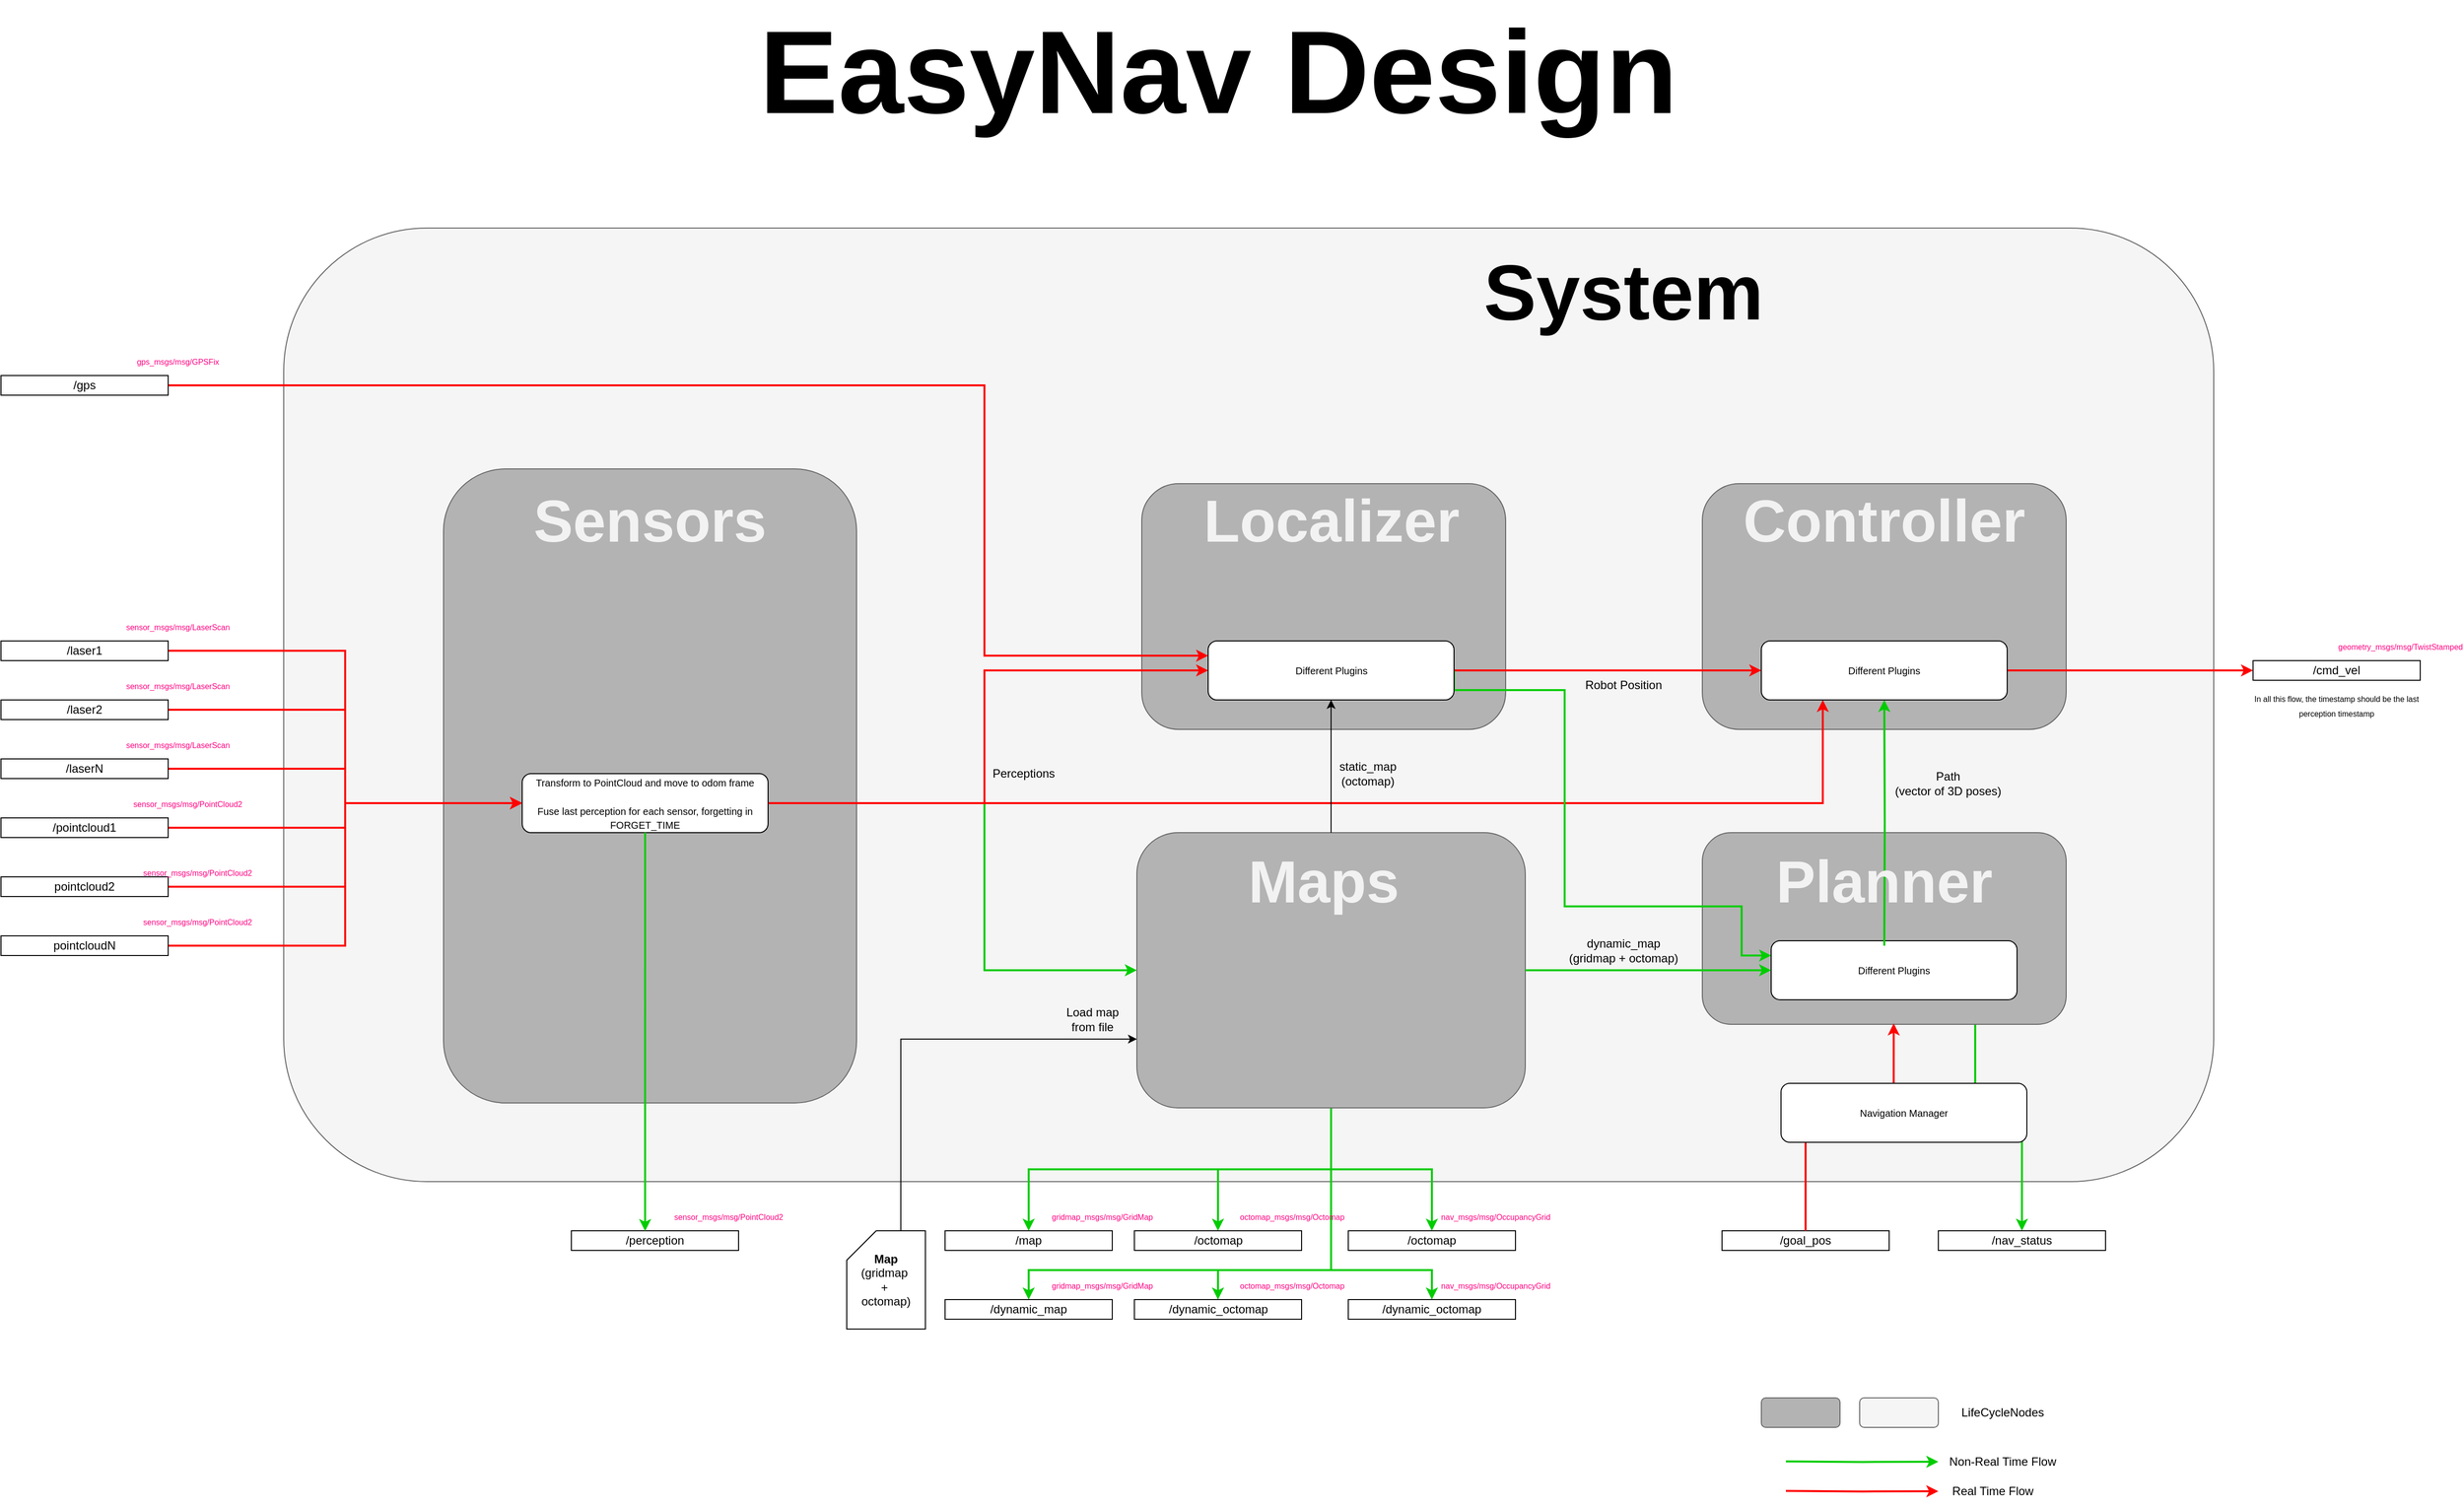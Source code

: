 <mxfile version="26.2.12">
  <diagram name="Página-1" id="Vf7MQ8eqKuZS4rFmE3tv">
    <mxGraphModel dx="16962" dy="713" grid="1" gridSize="10" guides="1" tooltips="1" connect="1" arrows="1" fold="1" page="1" pageScale="1" pageWidth="15747" pageHeight="3936" math="0" shadow="0">
      <root>
        <mxCell id="0" />
        <mxCell id="1" parent="0" />
        <mxCell id="nzhWjdTmJcc4I-omqJUV-1" value="&lt;font style=&quot;font-size: 120px;&quot;&gt;&lt;b&gt;EasyNav Design&lt;/b&gt;&lt;/font&gt;" style="text;html=1;align=center;verticalAlign=middle;whiteSpace=wrap;rounded=0;" vertex="1" parent="1">
          <mxGeometry x="217.5" y="80" width="1320" height="140" as="geometry" />
        </mxCell>
        <mxCell id="nzhWjdTmJcc4I-omqJUV-2" value="" style="rounded=1;whiteSpace=wrap;html=1;fillColor=#f5f5f5;strokeColor=#666666;fontColor=#333333;" vertex="1" parent="1">
          <mxGeometry x="-72.5" y="310" width="1962.5" height="970" as="geometry" />
        </mxCell>
        <mxCell id="nzhWjdTmJcc4I-omqJUV-3" value="&lt;font style=&quot;font-size: 80px;&quot;&gt;&lt;b&gt;System&lt;/b&gt;&lt;/font&gt;" style="text;html=1;align=center;verticalAlign=middle;whiteSpace=wrap;rounded=0;" vertex="1" parent="1">
          <mxGeometry x="1180" y="340" width="220" height="70" as="geometry" />
        </mxCell>
        <mxCell id="nzhWjdTmJcc4I-omqJUV-4" value="" style="rounded=1;whiteSpace=wrap;html=1;fillColor=#B3B3B3;strokeColor=#666666;fontColor=#333333;" vertex="1" parent="1">
          <mxGeometry x="90" y="555" width="420" height="645" as="geometry" />
        </mxCell>
        <mxCell id="nzhWjdTmJcc4I-omqJUV-5" value="&lt;font style=&quot;font-size: 60px; color: rgb(242, 242, 242);&quot;&gt;&lt;b&gt;Sensors&lt;/b&gt;&lt;/font&gt;" style="text;html=1;align=center;verticalAlign=middle;whiteSpace=wrap;rounded=0;" vertex="1" parent="1">
          <mxGeometry x="190" y="572.5" width="220" height="70" as="geometry" />
        </mxCell>
        <mxCell id="nzhWjdTmJcc4I-omqJUV-82" style="edgeStyle=orthogonalEdgeStyle;rounded=0;orthogonalLoop=1;jettySize=auto;html=1;exitX=0.5;exitY=1;exitDx=0;exitDy=0;entryX=0.5;entryY=0;entryDx=0;entryDy=0;strokeWidth=2;strokeColor=#00CC00;" edge="1" parent="1" source="nzhWjdTmJcc4I-omqJUV-6" target="nzhWjdTmJcc4I-omqJUV-80">
          <mxGeometry relative="1" as="geometry" />
        </mxCell>
        <mxCell id="nzhWjdTmJcc4I-omqJUV-85" style="edgeStyle=orthogonalEdgeStyle;rounded=0;orthogonalLoop=1;jettySize=auto;html=1;exitX=0.5;exitY=1;exitDx=0;exitDy=0;strokeWidth=2;strokeColor=#00CC00;" edge="1" parent="1" source="nzhWjdTmJcc4I-omqJUV-6" target="nzhWjdTmJcc4I-omqJUV-83">
          <mxGeometry relative="1" as="geometry" />
        </mxCell>
        <mxCell id="nzhWjdTmJcc4I-omqJUV-90" style="edgeStyle=orthogonalEdgeStyle;rounded=0;orthogonalLoop=1;jettySize=auto;html=1;exitX=0.5;exitY=1;exitDx=0;exitDy=0;entryX=0.5;entryY=0;entryDx=0;entryDy=0;strokeWidth=2;strokeColor=#00CC00;" edge="1" parent="1" source="nzhWjdTmJcc4I-omqJUV-6" target="nzhWjdTmJcc4I-omqJUV-86">
          <mxGeometry relative="1" as="geometry">
            <Array as="points">
              <mxPoint x="993" y="1370" />
              <mxPoint x="685" y="1370" />
            </Array>
          </mxGeometry>
        </mxCell>
        <mxCell id="nzhWjdTmJcc4I-omqJUV-91" style="edgeStyle=orthogonalEdgeStyle;rounded=0;orthogonalLoop=1;jettySize=auto;html=1;exitX=0.5;exitY=1;exitDx=0;exitDy=0;entryX=0.5;entryY=0;entryDx=0;entryDy=0;strokeWidth=2;strokeColor=#00CC00;" edge="1" parent="1" source="nzhWjdTmJcc4I-omqJUV-6" target="nzhWjdTmJcc4I-omqJUV-88">
          <mxGeometry relative="1" as="geometry">
            <Array as="points">
              <mxPoint x="993" y="1370" />
              <mxPoint x="878" y="1370" />
            </Array>
          </mxGeometry>
        </mxCell>
        <mxCell id="nzhWjdTmJcc4I-omqJUV-93" style="edgeStyle=orthogonalEdgeStyle;rounded=0;orthogonalLoop=1;jettySize=auto;html=1;exitX=0.5;exitY=1;exitDx=0;exitDy=0;strokeWidth=2;strokeColor=#00CC00;" edge="1" parent="1" source="nzhWjdTmJcc4I-omqJUV-6" target="nzhWjdTmJcc4I-omqJUV-92">
          <mxGeometry relative="1" as="geometry" />
        </mxCell>
        <mxCell id="nzhWjdTmJcc4I-omqJUV-97" style="edgeStyle=orthogonalEdgeStyle;rounded=0;orthogonalLoop=1;jettySize=auto;html=1;exitX=0.5;exitY=1;exitDx=0;exitDy=0;entryX=0.5;entryY=0;entryDx=0;entryDy=0;strokeWidth=2;strokeColor=#00CC00;" edge="1" parent="1" source="nzhWjdTmJcc4I-omqJUV-6" target="nzhWjdTmJcc4I-omqJUV-95">
          <mxGeometry relative="1" as="geometry">
            <Array as="points">
              <mxPoint x="993" y="1370" />
              <mxPoint x="1095" y="1370" />
            </Array>
          </mxGeometry>
        </mxCell>
        <mxCell id="nzhWjdTmJcc4I-omqJUV-6" value="" style="rounded=1;whiteSpace=wrap;html=1;fillColor=#B3B3B3;strokeColor=#666666;fontColor=#333333;" vertex="1" parent="1">
          <mxGeometry x="795" y="925" width="395" height="280" as="geometry" />
        </mxCell>
        <mxCell id="nzhWjdTmJcc4I-omqJUV-9" value="&lt;font style=&quot;font-size: 60px; color: rgb(242, 242, 242);&quot;&gt;&lt;b&gt;Maps&lt;/b&gt;&lt;/font&gt;" style="text;html=1;align=center;verticalAlign=middle;whiteSpace=wrap;rounded=0;" vertex="1" parent="1">
          <mxGeometry x="875" y="940" width="220" height="70" as="geometry" />
        </mxCell>
        <mxCell id="nzhWjdTmJcc4I-omqJUV-10" value="" style="rounded=1;whiteSpace=wrap;html=1;fillColor=#B3B3B3;strokeColor=#666666;fontColor=#333333;" vertex="1" parent="1">
          <mxGeometry x="1370" y="570" width="370" height="250" as="geometry" />
        </mxCell>
        <mxCell id="nzhWjdTmJcc4I-omqJUV-11" value="&lt;font style=&quot;font-size: 60px; color: rgb(242, 242, 242);&quot;&gt;&lt;b&gt;Controller&lt;/b&gt;&lt;/font&gt;" style="text;html=1;align=center;verticalAlign=middle;whiteSpace=wrap;rounded=0;" vertex="1" parent="1">
          <mxGeometry x="1445" y="572.5" width="220" height="70" as="geometry" />
        </mxCell>
        <mxCell id="nzhWjdTmJcc4I-omqJUV-123" style="edgeStyle=orthogonalEdgeStyle;rounded=0;orthogonalLoop=1;jettySize=auto;html=1;exitX=0.75;exitY=1;exitDx=0;exitDy=0;entryX=0.5;entryY=0;entryDx=0;entryDy=0;strokeWidth=2;strokeColor=#00CC00;" edge="1" parent="1" source="nzhWjdTmJcc4I-omqJUV-12" target="nzhWjdTmJcc4I-omqJUV-122">
          <mxGeometry relative="1" as="geometry" />
        </mxCell>
        <mxCell id="nzhWjdTmJcc4I-omqJUV-12" value="" style="rounded=1;whiteSpace=wrap;html=1;fillColor=#B3B3B3;strokeColor=#666666;fontColor=#333333;" vertex="1" parent="1">
          <mxGeometry x="1370" y="925" width="370" height="195" as="geometry" />
        </mxCell>
        <mxCell id="nzhWjdTmJcc4I-omqJUV-16" value="" style="rounded=1;whiteSpace=wrap;html=1;fillColor=#B3B3B3;strokeColor=#666666;fontColor=#333333;" vertex="1" parent="1">
          <mxGeometry x="800" y="570" width="370" height="250" as="geometry" />
        </mxCell>
        <mxCell id="nzhWjdTmJcc4I-omqJUV-17" value="&lt;font style=&quot;font-size: 60px; color: rgb(242, 242, 242);&quot;&gt;&lt;b&gt;Localizer&lt;/b&gt;&lt;/font&gt;" style="text;html=1;align=center;verticalAlign=middle;whiteSpace=wrap;rounded=0;" vertex="1" parent="1">
          <mxGeometry x="882.5" y="572.5" width="220" height="70" as="geometry" />
        </mxCell>
        <mxCell id="nzhWjdTmJcc4I-omqJUV-30" style="edgeStyle=orthogonalEdgeStyle;rounded=0;orthogonalLoop=1;jettySize=auto;html=1;exitX=1;exitY=0.5;exitDx=0;exitDy=0;entryX=0;entryY=0.5;entryDx=0;entryDy=0;strokeColor=#FF0000;strokeWidth=2;" edge="1" parent="1" source="nzhWjdTmJcc4I-omqJUV-18" target="nzhWjdTmJcc4I-omqJUV-29">
          <mxGeometry relative="1" as="geometry" />
        </mxCell>
        <mxCell id="nzhWjdTmJcc4I-omqJUV-18" value="/laser1" style="rounded=0;whiteSpace=wrap;html=1;" vertex="1" parent="1">
          <mxGeometry x="-360" y="730" width="170" height="20" as="geometry" />
        </mxCell>
        <mxCell id="nzhWjdTmJcc4I-omqJUV-32" style="edgeStyle=orthogonalEdgeStyle;rounded=0;orthogonalLoop=1;jettySize=auto;html=1;exitX=1;exitY=0.5;exitDx=0;exitDy=0;entryX=0;entryY=0.5;entryDx=0;entryDy=0;strokeColor=#FF0000;strokeWidth=2;" edge="1" parent="1" source="nzhWjdTmJcc4I-omqJUV-19" target="nzhWjdTmJcc4I-omqJUV-29">
          <mxGeometry relative="1" as="geometry" />
        </mxCell>
        <mxCell id="nzhWjdTmJcc4I-omqJUV-19" value="/laserN" style="rounded=0;whiteSpace=wrap;html=1;" vertex="1" parent="1">
          <mxGeometry x="-360" y="850" width="170" height="20" as="geometry" />
        </mxCell>
        <mxCell id="nzhWjdTmJcc4I-omqJUV-31" style="edgeStyle=orthogonalEdgeStyle;rounded=0;orthogonalLoop=1;jettySize=auto;html=1;exitX=1;exitY=0.5;exitDx=0;exitDy=0;entryX=0;entryY=0.5;entryDx=0;entryDy=0;strokeColor=#FF0000;strokeWidth=2;" edge="1" parent="1" source="nzhWjdTmJcc4I-omqJUV-20" target="nzhWjdTmJcc4I-omqJUV-29">
          <mxGeometry relative="1" as="geometry" />
        </mxCell>
        <mxCell id="nzhWjdTmJcc4I-omqJUV-20" value="/laser2" style="rounded=0;whiteSpace=wrap;html=1;" vertex="1" parent="1">
          <mxGeometry x="-360" y="790" width="170" height="20" as="geometry" />
        </mxCell>
        <mxCell id="nzhWjdTmJcc4I-omqJUV-33" style="edgeStyle=orthogonalEdgeStyle;rounded=0;orthogonalLoop=1;jettySize=auto;html=1;exitX=1;exitY=0.5;exitDx=0;exitDy=0;entryX=0;entryY=0.5;entryDx=0;entryDy=0;strokeColor=#FF0000;strokeWidth=2;" edge="1" parent="1" source="nzhWjdTmJcc4I-omqJUV-21" target="nzhWjdTmJcc4I-omqJUV-29">
          <mxGeometry relative="1" as="geometry" />
        </mxCell>
        <mxCell id="nzhWjdTmJcc4I-omqJUV-21" value="/pointcloud1" style="rounded=0;whiteSpace=wrap;html=1;" vertex="1" parent="1">
          <mxGeometry x="-360" y="910" width="170" height="20" as="geometry" />
        </mxCell>
        <mxCell id="nzhWjdTmJcc4I-omqJUV-35" style="edgeStyle=orthogonalEdgeStyle;rounded=0;orthogonalLoop=1;jettySize=auto;html=1;exitX=1;exitY=0.5;exitDx=0;exitDy=0;entryX=0;entryY=0.5;entryDx=0;entryDy=0;strokeColor=#FF0000;strokeWidth=2;" edge="1" parent="1" source="nzhWjdTmJcc4I-omqJUV-22" target="nzhWjdTmJcc4I-omqJUV-29">
          <mxGeometry relative="1" as="geometry" />
        </mxCell>
        <mxCell id="nzhWjdTmJcc4I-omqJUV-22" value="pointcloudN" style="rounded=0;whiteSpace=wrap;html=1;" vertex="1" parent="1">
          <mxGeometry x="-360" y="1030" width="170" height="20" as="geometry" />
        </mxCell>
        <mxCell id="nzhWjdTmJcc4I-omqJUV-34" style="edgeStyle=orthogonalEdgeStyle;rounded=0;orthogonalLoop=1;jettySize=auto;html=1;exitX=1;exitY=0.5;exitDx=0;exitDy=0;entryX=0;entryY=0.5;entryDx=0;entryDy=0;strokeColor=#FF0000;strokeWidth=2;" edge="1" parent="1" source="nzhWjdTmJcc4I-omqJUV-23" target="nzhWjdTmJcc4I-omqJUV-29">
          <mxGeometry relative="1" as="geometry" />
        </mxCell>
        <mxCell id="nzhWjdTmJcc4I-omqJUV-23" value="pointcloud2" style="rounded=0;whiteSpace=wrap;html=1;" vertex="1" parent="1">
          <mxGeometry x="-360" y="970" width="170" height="20" as="geometry" />
        </mxCell>
        <mxCell id="nzhWjdTmJcc4I-omqJUV-49" style="edgeStyle=orthogonalEdgeStyle;rounded=0;orthogonalLoop=1;jettySize=auto;html=1;exitX=1;exitY=0.5;exitDx=0;exitDy=0;entryX=0;entryY=0.5;entryDx=0;entryDy=0;strokeColor=#FF0000;strokeWidth=2;" edge="1" parent="1" source="nzhWjdTmJcc4I-omqJUV-29" target="nzhWjdTmJcc4I-omqJUV-53">
          <mxGeometry relative="1" as="geometry">
            <mxPoint x="540" y="895" as="targetPoint" />
            <Array as="points">
              <mxPoint x="640" y="895" />
              <mxPoint x="640" y="760" />
            </Array>
          </mxGeometry>
        </mxCell>
        <mxCell id="nzhWjdTmJcc4I-omqJUV-78" style="edgeStyle=orthogonalEdgeStyle;rounded=0;orthogonalLoop=1;jettySize=auto;html=1;exitX=1;exitY=0.5;exitDx=0;exitDy=0;entryX=0;entryY=0.5;entryDx=0;entryDy=0;strokeWidth=2;strokeColor=#00CC00;" edge="1" parent="1" source="nzhWjdTmJcc4I-omqJUV-29" target="nzhWjdTmJcc4I-omqJUV-6">
          <mxGeometry relative="1" as="geometry">
            <Array as="points">
              <mxPoint x="640" y="895" />
              <mxPoint x="640" y="1065" />
            </Array>
          </mxGeometry>
        </mxCell>
        <mxCell id="nzhWjdTmJcc4I-omqJUV-108" style="edgeStyle=orthogonalEdgeStyle;rounded=0;orthogonalLoop=1;jettySize=auto;html=1;exitX=1;exitY=0.5;exitDx=0;exitDy=0;entryX=0.25;entryY=1;entryDx=0;entryDy=0;strokeWidth=2;strokeColor=#FF0000;" edge="1" parent="1" source="nzhWjdTmJcc4I-omqJUV-29" target="nzhWjdTmJcc4I-omqJUV-103">
          <mxGeometry relative="1" as="geometry" />
        </mxCell>
        <mxCell id="nzhWjdTmJcc4I-omqJUV-29" value="&lt;font size=&quot;1&quot;&gt;Transform to PointCloud and move to odom frame&lt;/font&gt;&lt;div&gt;&lt;font size=&quot;1&quot;&gt;&lt;br&gt;&lt;/font&gt;&lt;/div&gt;&lt;div&gt;&lt;font size=&quot;1&quot;&gt;Fuse last perception for each sensor, forgetting in FORGET_TIME&lt;/font&gt;&lt;/div&gt;" style="rounded=1;whiteSpace=wrap;html=1;" vertex="1" parent="1">
          <mxGeometry x="170" y="865" width="250" height="60" as="geometry" />
        </mxCell>
        <mxCell id="nzhWjdTmJcc4I-omqJUV-36" value="&lt;font style=&quot;color: rgb(255, 0, 128); font-size: 8px;&quot;&gt;sensor_msgs/msg/LaserScan&lt;/font&gt;" style="text;html=1;align=center;verticalAlign=middle;whiteSpace=wrap;rounded=0;" vertex="1" parent="1">
          <mxGeometry x="-210" y="700" width="60" height="30" as="geometry" />
        </mxCell>
        <mxCell id="nzhWjdTmJcc4I-omqJUV-40" value="&lt;font style=&quot;color: rgb(255, 0, 128); font-size: 8px;&quot;&gt;sensor_msgs/msg/LaserScan&lt;/font&gt;" style="text;html=1;align=center;verticalAlign=middle;whiteSpace=wrap;rounded=0;" vertex="1" parent="1">
          <mxGeometry x="-210" y="760" width="60" height="30" as="geometry" />
        </mxCell>
        <mxCell id="nzhWjdTmJcc4I-omqJUV-41" value="&lt;font style=&quot;color: rgb(255, 0, 128); font-size: 8px;&quot;&gt;sensor_msgs/msg/LaserScan&lt;/font&gt;" style="text;html=1;align=center;verticalAlign=middle;whiteSpace=wrap;rounded=0;" vertex="1" parent="1">
          <mxGeometry x="-210" y="820" width="60" height="30" as="geometry" />
        </mxCell>
        <mxCell id="nzhWjdTmJcc4I-omqJUV-42" value="&lt;font style=&quot;color: rgb(255, 0, 128); font-size: 8px;&quot;&gt;sensor_msgs/msg/PointCloud2&lt;/font&gt;" style="text;html=1;align=center;verticalAlign=middle;whiteSpace=wrap;rounded=0;" vertex="1" parent="1">
          <mxGeometry x="-190" y="1000" width="60" height="30" as="geometry" />
        </mxCell>
        <mxCell id="nzhWjdTmJcc4I-omqJUV-43" value="&lt;font style=&quot;color: rgb(255, 0, 128); font-size: 8px;&quot;&gt;sensor_msgs/msg/PointCloud2&lt;/font&gt;" style="text;html=1;align=center;verticalAlign=middle;whiteSpace=wrap;rounded=0;" vertex="1" parent="1">
          <mxGeometry x="-200" y="880" width="60" height="30" as="geometry" />
        </mxCell>
        <mxCell id="nzhWjdTmJcc4I-omqJUV-44" value="&lt;font style=&quot;color: rgb(255, 0, 128); font-size: 8px;&quot;&gt;sensor_msgs/msg/PointCloud2&lt;/font&gt;" style="text;html=1;align=center;verticalAlign=middle;whiteSpace=wrap;rounded=0;" vertex="1" parent="1">
          <mxGeometry x="-190" y="950" width="60" height="30" as="geometry" />
        </mxCell>
        <mxCell id="nzhWjdTmJcc4I-omqJUV-60" style="edgeStyle=orthogonalEdgeStyle;rounded=0;orthogonalLoop=1;jettySize=auto;html=1;exitX=0;exitY=0;exitDx=55;exitDy=0;exitPerimeter=0;entryX=0;entryY=0.75;entryDx=0;entryDy=0;" edge="1" parent="1" source="nzhWjdTmJcc4I-omqJUV-52" target="nzhWjdTmJcc4I-omqJUV-6">
          <mxGeometry relative="1" as="geometry" />
        </mxCell>
        <mxCell id="nzhWjdTmJcc4I-omqJUV-52" value="&lt;b&gt;Map&lt;/b&gt;&lt;div&gt;&lt;div&gt;(gridmap&amp;nbsp;&lt;/div&gt;&lt;div&gt;+&amp;nbsp;&lt;/div&gt;&lt;div&gt;octomap)&lt;/div&gt;&lt;/div&gt;" style="shape=card;whiteSpace=wrap;html=1;" vertex="1" parent="1">
          <mxGeometry x="500" y="1330" width="80" height="100" as="geometry" />
        </mxCell>
        <mxCell id="nzhWjdTmJcc4I-omqJUV-104" style="edgeStyle=orthogonalEdgeStyle;rounded=0;orthogonalLoop=1;jettySize=auto;html=1;exitX=1;exitY=0.5;exitDx=0;exitDy=0;strokeWidth=2;strokeColor=#FF0000;" edge="1" parent="1" source="nzhWjdTmJcc4I-omqJUV-53" target="nzhWjdTmJcc4I-omqJUV-103">
          <mxGeometry relative="1" as="geometry" />
        </mxCell>
        <mxCell id="nzhWjdTmJcc4I-omqJUV-118" style="edgeStyle=orthogonalEdgeStyle;rounded=0;orthogonalLoop=1;jettySize=auto;html=1;exitX=1;exitY=0.5;exitDx=0;exitDy=0;entryX=0;entryY=0.25;entryDx=0;entryDy=0;strokeWidth=2;strokeColor=#00CC00;" edge="1" parent="1" source="nzhWjdTmJcc4I-omqJUV-53" target="nzhWjdTmJcc4I-omqJUV-101">
          <mxGeometry relative="1" as="geometry">
            <Array as="points">
              <mxPoint x="1118" y="780" />
              <mxPoint x="1230" y="780" />
              <mxPoint x="1230" y="1000" />
              <mxPoint x="1410" y="1000" />
              <mxPoint x="1410" y="1050" />
            </Array>
          </mxGeometry>
        </mxCell>
        <mxCell id="nzhWjdTmJcc4I-omqJUV-53" value="&lt;div&gt;&lt;font size=&quot;1&quot;&gt;Different Plugins&lt;/font&gt;&lt;/div&gt;" style="rounded=1;whiteSpace=wrap;html=1;" vertex="1" parent="1">
          <mxGeometry x="867.5" y="730" width="250" height="60" as="geometry" />
        </mxCell>
        <mxCell id="nzhWjdTmJcc4I-omqJUV-61" value="Perceptions" style="text;html=1;align=center;verticalAlign=middle;whiteSpace=wrap;rounded=0;" vertex="1" parent="1">
          <mxGeometry x="650" y="850" width="60" height="30" as="geometry" />
        </mxCell>
        <mxCell id="nzhWjdTmJcc4I-omqJUV-67" value="/perception" style="rounded=0;whiteSpace=wrap;html=1;" vertex="1" parent="1">
          <mxGeometry x="220" y="1330" width="170" height="20" as="geometry" />
        </mxCell>
        <mxCell id="nzhWjdTmJcc4I-omqJUV-68" value="&lt;font style=&quot;color: rgb(255, 0, 128); font-size: 8px;&quot;&gt;sensor_msgs/msg/PointCloud2&lt;/font&gt;" style="text;html=1;align=center;verticalAlign=middle;whiteSpace=wrap;rounded=0;" vertex="1" parent="1">
          <mxGeometry x="350" y="1300" width="60" height="30" as="geometry" />
        </mxCell>
        <mxCell id="nzhWjdTmJcc4I-omqJUV-69" style="edgeStyle=orthogonalEdgeStyle;rounded=0;orthogonalLoop=1;jettySize=auto;html=1;exitX=0.5;exitY=1;exitDx=0;exitDy=0;entryX=0.441;entryY=0.017;entryDx=0;entryDy=0;entryPerimeter=0;strokeWidth=2;strokeColor=#00CC00;" edge="1" parent="1" source="nzhWjdTmJcc4I-omqJUV-29" target="nzhWjdTmJcc4I-omqJUV-67">
          <mxGeometry relative="1" as="geometry" />
        </mxCell>
        <mxCell id="nzhWjdTmJcc4I-omqJUV-71" style="edgeStyle=orthogonalEdgeStyle;rounded=0;orthogonalLoop=1;jettySize=auto;html=1;exitX=0.5;exitY=0;exitDx=0;exitDy=0;" edge="1" parent="1" source="nzhWjdTmJcc4I-omqJUV-6" target="nzhWjdTmJcc4I-omqJUV-53">
          <mxGeometry relative="1" as="geometry" />
        </mxCell>
        <mxCell id="nzhWjdTmJcc4I-omqJUV-75" style="edgeStyle=orthogonalEdgeStyle;rounded=0;orthogonalLoop=1;jettySize=auto;html=1;exitX=1;exitY=0.5;exitDx=0;exitDy=0;entryX=0;entryY=0.25;entryDx=0;entryDy=0;strokeWidth=2;strokeColor=#FF0000;" edge="1" parent="1" source="nzhWjdTmJcc4I-omqJUV-73" target="nzhWjdTmJcc4I-omqJUV-53">
          <mxGeometry relative="1" as="geometry">
            <Array as="points">
              <mxPoint x="640" y="470" />
              <mxPoint x="640" y="745" />
            </Array>
          </mxGeometry>
        </mxCell>
        <mxCell id="nzhWjdTmJcc4I-omqJUV-73" value="/gps" style="rounded=0;whiteSpace=wrap;html=1;" vertex="1" parent="1">
          <mxGeometry x="-360" y="460" width="170" height="20" as="geometry" />
        </mxCell>
        <mxCell id="nzhWjdTmJcc4I-omqJUV-74" value="&lt;font style=&quot;color: rgb(255, 0, 128); font-size: 8px;&quot;&gt;gps_msgs/msg/GPSFix&lt;/font&gt;" style="text;html=1;align=center;verticalAlign=middle;whiteSpace=wrap;rounded=0;" vertex="1" parent="1">
          <mxGeometry x="-210" y="430" width="60" height="30" as="geometry" />
        </mxCell>
        <mxCell id="nzhWjdTmJcc4I-omqJUV-76" value="Load map from file" style="text;html=1;align=center;verticalAlign=middle;whiteSpace=wrap;rounded=0;" vertex="1" parent="1">
          <mxGeometry x="720" y="1100" width="60" height="30" as="geometry" />
        </mxCell>
        <mxCell id="nzhWjdTmJcc4I-omqJUV-77" value="static_map&lt;div&gt;(octomap)&lt;/div&gt;" style="text;html=1;align=center;verticalAlign=middle;whiteSpace=wrap;rounded=0;" vertex="1" parent="1">
          <mxGeometry x="1000" y="850" width="60" height="30" as="geometry" />
        </mxCell>
        <mxCell id="nzhWjdTmJcc4I-omqJUV-80" value="/map" style="rounded=0;whiteSpace=wrap;html=1;" vertex="1" parent="1">
          <mxGeometry x="600" y="1330" width="170" height="20" as="geometry" />
        </mxCell>
        <mxCell id="nzhWjdTmJcc4I-omqJUV-81" value="&lt;font style=&quot;color: rgb(255, 0, 128); font-size: 8px;&quot;&gt;gridmap_msgs/msg/GridMap&lt;/font&gt;" style="text;html=1;align=center;verticalAlign=middle;whiteSpace=wrap;rounded=0;" vertex="1" parent="1">
          <mxGeometry x="730" y="1300" width="60" height="30" as="geometry" />
        </mxCell>
        <mxCell id="nzhWjdTmJcc4I-omqJUV-83" value="/octomap" style="rounded=0;whiteSpace=wrap;html=1;" vertex="1" parent="1">
          <mxGeometry x="792.5" y="1330" width="170" height="20" as="geometry" />
        </mxCell>
        <mxCell id="nzhWjdTmJcc4I-omqJUV-84" value="&lt;font style=&quot;color: rgb(255, 0, 128); font-size: 8px;&quot;&gt;octomap_msgs/msg/Octomap&lt;/font&gt;" style="text;html=1;align=center;verticalAlign=middle;whiteSpace=wrap;rounded=0;" vertex="1" parent="1">
          <mxGeometry x="922.5" y="1300" width="60" height="30" as="geometry" />
        </mxCell>
        <mxCell id="nzhWjdTmJcc4I-omqJUV-86" value="/dynamic_map" style="rounded=0;whiteSpace=wrap;html=1;" vertex="1" parent="1">
          <mxGeometry x="600" y="1400" width="170" height="20" as="geometry" />
        </mxCell>
        <mxCell id="nzhWjdTmJcc4I-omqJUV-87" value="&lt;font style=&quot;color: rgb(255, 0, 128); font-size: 8px;&quot;&gt;gridmap_msgs/msg/GridMap&lt;/font&gt;" style="text;html=1;align=center;verticalAlign=middle;whiteSpace=wrap;rounded=0;" vertex="1" parent="1">
          <mxGeometry x="730" y="1370" width="60" height="30" as="geometry" />
        </mxCell>
        <mxCell id="nzhWjdTmJcc4I-omqJUV-88" value="/dynamic_octomap" style="rounded=0;whiteSpace=wrap;html=1;" vertex="1" parent="1">
          <mxGeometry x="792.5" y="1400" width="170" height="20" as="geometry" />
        </mxCell>
        <mxCell id="nzhWjdTmJcc4I-omqJUV-89" value="&lt;font style=&quot;color: rgb(255, 0, 128); font-size: 8px;&quot;&gt;octomap_msgs/msg/Octomap&lt;/font&gt;" style="text;html=1;align=center;verticalAlign=middle;whiteSpace=wrap;rounded=0;" vertex="1" parent="1">
          <mxGeometry x="922.5" y="1370" width="60" height="30" as="geometry" />
        </mxCell>
        <mxCell id="nzhWjdTmJcc4I-omqJUV-92" value="/octomap" style="rounded=0;whiteSpace=wrap;html=1;" vertex="1" parent="1">
          <mxGeometry x="1010" y="1330" width="170" height="20" as="geometry" />
        </mxCell>
        <mxCell id="nzhWjdTmJcc4I-omqJUV-94" value="&lt;font style=&quot;color: rgb(255, 0, 128); font-size: 8px;&quot;&gt;nav_msgs/msg/OccupancyGrid&lt;/font&gt;" style="text;html=1;align=center;verticalAlign=middle;whiteSpace=wrap;rounded=0;" vertex="1" parent="1">
          <mxGeometry x="1130" y="1300" width="60" height="30" as="geometry" />
        </mxCell>
        <mxCell id="nzhWjdTmJcc4I-omqJUV-95" value="/dynamic_octomap" style="rounded=0;whiteSpace=wrap;html=1;" vertex="1" parent="1">
          <mxGeometry x="1010" y="1400" width="170" height="20" as="geometry" />
        </mxCell>
        <mxCell id="nzhWjdTmJcc4I-omqJUV-96" value="&lt;font style=&quot;color: rgb(255, 0, 128); font-size: 8px;&quot;&gt;nav_msgs/msg/OccupancyGrid&lt;/font&gt;" style="text;html=1;align=center;verticalAlign=middle;whiteSpace=wrap;rounded=0;" vertex="1" parent="1">
          <mxGeometry x="1130" y="1370" width="60" height="30" as="geometry" />
        </mxCell>
        <mxCell id="nzhWjdTmJcc4I-omqJUV-99" value="Path&lt;div&gt;(vector of 3D poses)&lt;/div&gt;" style="text;html=1;align=center;verticalAlign=middle;whiteSpace=wrap;rounded=0;" vertex="1" parent="1">
          <mxGeometry x="1560" y="860" width="120" height="30" as="geometry" />
        </mxCell>
        <mxCell id="nzhWjdTmJcc4I-omqJUV-100" value="Robot Position" style="text;html=1;align=center;verticalAlign=middle;whiteSpace=wrap;rounded=0;" vertex="1" parent="1">
          <mxGeometry x="1230" y="760" width="120" height="30" as="geometry" />
        </mxCell>
        <mxCell id="nzhWjdTmJcc4I-omqJUV-101" value="&lt;div&gt;&lt;font size=&quot;1&quot;&gt;Different Plugins&lt;/font&gt;&lt;/div&gt;" style="rounded=1;whiteSpace=wrap;html=1;" vertex="1" parent="1">
          <mxGeometry x="1440" y="1035" width="250" height="60" as="geometry" />
        </mxCell>
        <mxCell id="nzhWjdTmJcc4I-omqJUV-79" style="edgeStyle=orthogonalEdgeStyle;rounded=0;orthogonalLoop=1;jettySize=auto;html=1;exitX=1;exitY=0.5;exitDx=0;exitDy=0;entryX=0;entryY=0.5;entryDx=0;entryDy=0;strokeWidth=2;strokeColor=#00CC00;" edge="1" parent="1" source="nzhWjdTmJcc4I-omqJUV-6" target="nzhWjdTmJcc4I-omqJUV-101">
          <mxGeometry relative="1" as="geometry" />
        </mxCell>
        <mxCell id="nzhWjdTmJcc4I-omqJUV-98" style="edgeStyle=orthogonalEdgeStyle;rounded=0;orthogonalLoop=1;jettySize=auto;html=1;strokeWidth=2;strokeColor=#00CC00;" edge="1" parent="1" target="nzhWjdTmJcc4I-omqJUV-103">
          <mxGeometry relative="1" as="geometry">
            <mxPoint x="1555" y="1040" as="sourcePoint" />
          </mxGeometry>
        </mxCell>
        <mxCell id="nzhWjdTmJcc4I-omqJUV-13" value="&lt;font style=&quot;font-size: 60px; color: rgb(242, 242, 242);&quot;&gt;&lt;b&gt;Planner&lt;/b&gt;&lt;/font&gt;" style="text;html=1;align=center;verticalAlign=middle;whiteSpace=wrap;rounded=0;" vertex="1" parent="1">
          <mxGeometry x="1445" y="940" width="220" height="70" as="geometry" />
        </mxCell>
        <mxCell id="nzhWjdTmJcc4I-omqJUV-107" style="edgeStyle=orthogonalEdgeStyle;rounded=0;orthogonalLoop=1;jettySize=auto;html=1;exitX=1;exitY=0.5;exitDx=0;exitDy=0;entryX=0;entryY=0.5;entryDx=0;entryDy=0;strokeWidth=2;strokeColor=#FF0000;" edge="1" parent="1" source="nzhWjdTmJcc4I-omqJUV-103" target="nzhWjdTmJcc4I-omqJUV-105">
          <mxGeometry relative="1" as="geometry" />
        </mxCell>
        <mxCell id="nzhWjdTmJcc4I-omqJUV-103" value="&lt;div&gt;&lt;font size=&quot;1&quot;&gt;Different Plugins&lt;/font&gt;&lt;/div&gt;" style="rounded=1;whiteSpace=wrap;html=1;" vertex="1" parent="1">
          <mxGeometry x="1430" y="730" width="250" height="60" as="geometry" />
        </mxCell>
        <mxCell id="nzhWjdTmJcc4I-omqJUV-105" value="/cmd_vel" style="rounded=0;whiteSpace=wrap;html=1;" vertex="1" parent="1">
          <mxGeometry x="1930" y="750" width="170" height="20" as="geometry" />
        </mxCell>
        <mxCell id="nzhWjdTmJcc4I-omqJUV-106" value="&lt;font style=&quot;color: rgb(255, 0, 128); font-size: 8px;&quot;&gt;geometry_msgs/msg/TwistStamped&lt;/font&gt;" style="text;html=1;align=center;verticalAlign=middle;whiteSpace=wrap;rounded=0;" vertex="1" parent="1">
          <mxGeometry x="2050" y="720" width="60" height="30" as="geometry" />
        </mxCell>
        <mxCell id="nzhWjdTmJcc4I-omqJUV-109" value="" style="rounded=1;whiteSpace=wrap;html=1;fillColor=#f5f5f5;strokeColor=#666666;fontColor=#333333;" vertex="1" parent="1">
          <mxGeometry x="1530" y="1500" width="80" height="30" as="geometry" />
        </mxCell>
        <mxCell id="nzhWjdTmJcc4I-omqJUV-110" value="" style="rounded=1;whiteSpace=wrap;html=1;fillColor=#B3B3B3;strokeColor=#666666;fontColor=#333333;" vertex="1" parent="1">
          <mxGeometry x="1430" y="1500" width="80" height="30" as="geometry" />
        </mxCell>
        <mxCell id="nzhWjdTmJcc4I-omqJUV-111" value="LifeCycleNodes" style="text;html=1;align=center;verticalAlign=middle;resizable=0;points=[];autosize=1;strokeColor=none;fillColor=none;" vertex="1" parent="1">
          <mxGeometry x="1620" y="1500" width="110" height="30" as="geometry" />
        </mxCell>
        <mxCell id="nzhWjdTmJcc4I-omqJUV-112" style="edgeStyle=orthogonalEdgeStyle;rounded=0;orthogonalLoop=1;jettySize=auto;html=1;exitX=1;exitY=0.5;exitDx=0;exitDy=0;strokeWidth=2;strokeColor=#00CC00;" edge="1" parent="1">
          <mxGeometry relative="1" as="geometry">
            <mxPoint x="1455" y="1564.67" as="sourcePoint" />
            <mxPoint x="1610" y="1565" as="targetPoint" />
          </mxGeometry>
        </mxCell>
        <mxCell id="nzhWjdTmJcc4I-omqJUV-113" value="Non-Real Time Flow" style="text;html=1;align=center;verticalAlign=middle;resizable=0;points=[];autosize=1;strokeColor=none;fillColor=none;" vertex="1" parent="1">
          <mxGeometry x="1610" y="1550" width="130" height="30" as="geometry" />
        </mxCell>
        <mxCell id="nzhWjdTmJcc4I-omqJUV-114" style="edgeStyle=orthogonalEdgeStyle;rounded=0;orthogonalLoop=1;jettySize=auto;html=1;exitX=1;exitY=0.5;exitDx=0;exitDy=0;strokeWidth=2;strokeColor=#FF0000;" edge="1" parent="1">
          <mxGeometry relative="1" as="geometry">
            <mxPoint x="1455" y="1594.67" as="sourcePoint" />
            <mxPoint x="1610" y="1595" as="targetPoint" />
          </mxGeometry>
        </mxCell>
        <mxCell id="nzhWjdTmJcc4I-omqJUV-115" value="Real Time Flow" style="text;html=1;align=center;verticalAlign=middle;resizable=0;points=[];autosize=1;strokeColor=none;fillColor=none;" vertex="1" parent="1">
          <mxGeometry x="1610" y="1580" width="110" height="30" as="geometry" />
        </mxCell>
        <mxCell id="nzhWjdTmJcc4I-omqJUV-117" value="&lt;font style=&quot;font-size: 8px;&quot;&gt;In all this flow, the timestamp should be the last perception timestamp&lt;/font&gt;" style="text;html=1;align=center;verticalAlign=middle;whiteSpace=wrap;rounded=0;" vertex="1" parent="1">
          <mxGeometry x="1930" y="780" width="170" height="30" as="geometry" />
        </mxCell>
        <mxCell id="nzhWjdTmJcc4I-omqJUV-119" value="dynamic_map&lt;div&gt;(gridmap + octomap)&lt;/div&gt;" style="text;html=1;align=center;verticalAlign=middle;whiteSpace=wrap;rounded=0;" vertex="1" parent="1">
          <mxGeometry x="1230" y="1030" width="120" height="30" as="geometry" />
        </mxCell>
        <mxCell id="nzhWjdTmJcc4I-omqJUV-120" value="/goal_pos" style="rounded=0;whiteSpace=wrap;html=1;" vertex="1" parent="1">
          <mxGeometry x="1390" y="1330" width="170" height="20" as="geometry" />
        </mxCell>
        <mxCell id="nzhWjdTmJcc4I-omqJUV-121" style="edgeStyle=orthogonalEdgeStyle;rounded=0;orthogonalLoop=1;jettySize=auto;html=1;exitX=0.5;exitY=0;exitDx=0;exitDy=0;entryX=0.526;entryY=0.995;entryDx=0;entryDy=0;entryPerimeter=0;strokeColor=#FF0000;strokeWidth=2;" edge="1" parent="1" source="nzhWjdTmJcc4I-omqJUV-120" target="nzhWjdTmJcc4I-omqJUV-12">
          <mxGeometry relative="1" as="geometry" />
        </mxCell>
        <mxCell id="nzhWjdTmJcc4I-omqJUV-122" value="/nav_status" style="rounded=0;whiteSpace=wrap;html=1;" vertex="1" parent="1">
          <mxGeometry x="1610" y="1330" width="170" height="20" as="geometry" />
        </mxCell>
        <mxCell id="nzhWjdTmJcc4I-omqJUV-124" value="&lt;div&gt;&lt;font size=&quot;1&quot;&gt;Navigation Manager&lt;/font&gt;&lt;/div&gt;" style="rounded=1;whiteSpace=wrap;html=1;" vertex="1" parent="1">
          <mxGeometry x="1450" y="1180" width="250" height="60" as="geometry" />
        </mxCell>
      </root>
    </mxGraphModel>
  </diagram>
</mxfile>
